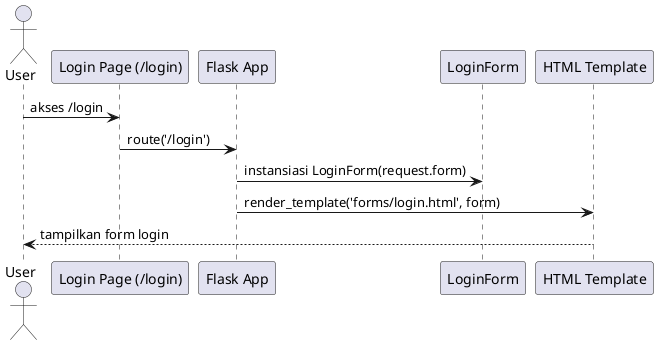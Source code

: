 @startuml
actor User
participant "Login Page (/login)" as LoginPage
participant "Flask App" as App
participant "LoginForm" as Form
participant "HTML Template" as Template

User -> LoginPage : akses /login
LoginPage -> App : route('/login')
App -> Form : instansiasi LoginForm(request.form)
App -> Template : render_template('forms/login.html', form)
Template --> User : tampilkan form login
@enduml
